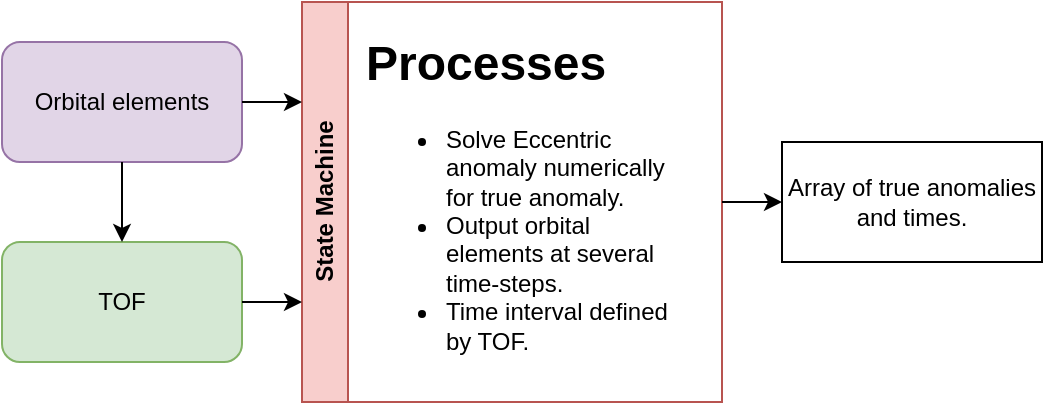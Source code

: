 <mxfile version="24.8.0">
  <diagram name="Page-1" id="nXVdqhDfSdQrGmsWPocL">
    <mxGraphModel dx="1050" dy="610" grid="1" gridSize="10" guides="1" tooltips="1" connect="1" arrows="1" fold="1" page="1" pageScale="1" pageWidth="827" pageHeight="1169" math="0" shadow="0">
      <root>
        <mxCell id="0" />
        <mxCell id="1" parent="0" />
        <mxCell id="__L3B_ZFIOOR9D2NFa_H-1" value="State Machine" style="swimlane;horizontal=0;whiteSpace=wrap;html=1;fillColor=#f8cecc;strokeColor=#b85450;" vertex="1" parent="1">
          <mxGeometry x="310" y="220" width="210" height="200" as="geometry" />
        </mxCell>
        <mxCell id="__L3B_ZFIOOR9D2NFa_H-7" value="&lt;h1 style=&quot;margin-top: 0px;&quot;&gt;Processes&lt;/h1&gt;&lt;p&gt;&lt;/p&gt;&lt;ul&gt;&lt;li&gt;Solve Eccentric anomaly numerically for true anomaly.&lt;/li&gt;&lt;li&gt;Output orbital elements at several time-steps.&lt;/li&gt;&lt;li&gt;Time interval defined by TOF.&lt;/li&gt;&lt;/ul&gt;&lt;p&gt;&lt;/p&gt;" style="text;html=1;whiteSpace=wrap;overflow=hidden;rounded=0;" vertex="1" parent="__L3B_ZFIOOR9D2NFa_H-1">
          <mxGeometry x="30" y="10" width="160" height="180" as="geometry" />
        </mxCell>
        <mxCell id="__L3B_ZFIOOR9D2NFa_H-2" value="Orbital elements" style="rounded=1;whiteSpace=wrap;html=1;fillColor=#e1d5e7;strokeColor=#9673a6;" vertex="1" parent="1">
          <mxGeometry x="160" y="240" width="120" height="60" as="geometry" />
        </mxCell>
        <mxCell id="__L3B_ZFIOOR9D2NFa_H-3" value="TOF" style="rounded=1;whiteSpace=wrap;html=1;fillColor=#d5e8d4;strokeColor=#82b366;" vertex="1" parent="1">
          <mxGeometry x="160" y="340" width="120" height="60" as="geometry" />
        </mxCell>
        <mxCell id="__L3B_ZFIOOR9D2NFa_H-4" value="" style="endArrow=classic;html=1;rounded=0;exitX=0.5;exitY=1;exitDx=0;exitDy=0;entryX=0.5;entryY=0;entryDx=0;entryDy=0;" edge="1" parent="1" source="__L3B_ZFIOOR9D2NFa_H-2" target="__L3B_ZFIOOR9D2NFa_H-3">
          <mxGeometry width="50" height="50" relative="1" as="geometry">
            <mxPoint x="460" y="340" as="sourcePoint" />
            <mxPoint x="510" y="290" as="targetPoint" />
          </mxGeometry>
        </mxCell>
        <mxCell id="__L3B_ZFIOOR9D2NFa_H-5" value="" style="endArrow=classic;html=1;rounded=0;exitX=1;exitY=0.5;exitDx=0;exitDy=0;entryX=0;entryY=0.25;entryDx=0;entryDy=0;" edge="1" parent="1" source="__L3B_ZFIOOR9D2NFa_H-2" target="__L3B_ZFIOOR9D2NFa_H-1">
          <mxGeometry width="50" height="50" relative="1" as="geometry">
            <mxPoint x="390" y="340" as="sourcePoint" />
            <mxPoint x="440" y="290" as="targetPoint" />
          </mxGeometry>
        </mxCell>
        <mxCell id="__L3B_ZFIOOR9D2NFa_H-6" value="" style="endArrow=classic;html=1;rounded=0;exitX=1;exitY=0.5;exitDx=0;exitDy=0;entryX=0;entryY=0.75;entryDx=0;entryDy=0;" edge="1" parent="1" source="__L3B_ZFIOOR9D2NFa_H-3" target="__L3B_ZFIOOR9D2NFa_H-1">
          <mxGeometry width="50" height="50" relative="1" as="geometry">
            <mxPoint x="390" y="340" as="sourcePoint" />
            <mxPoint x="440" y="290" as="targetPoint" />
          </mxGeometry>
        </mxCell>
        <mxCell id="__L3B_ZFIOOR9D2NFa_H-8" value="Array of true anomalies and times." style="rounded=0;whiteSpace=wrap;html=1;" vertex="1" parent="1">
          <mxGeometry x="550" y="290" width="130" height="60" as="geometry" />
        </mxCell>
        <mxCell id="__L3B_ZFIOOR9D2NFa_H-9" value="" style="endArrow=classic;html=1;rounded=0;entryX=0;entryY=0.5;entryDx=0;entryDy=0;" edge="1" parent="1" target="__L3B_ZFIOOR9D2NFa_H-8">
          <mxGeometry width="50" height="50" relative="1" as="geometry">
            <mxPoint x="520" y="320" as="sourcePoint" />
            <mxPoint x="320" y="280" as="targetPoint" />
          </mxGeometry>
        </mxCell>
      </root>
    </mxGraphModel>
  </diagram>
</mxfile>
